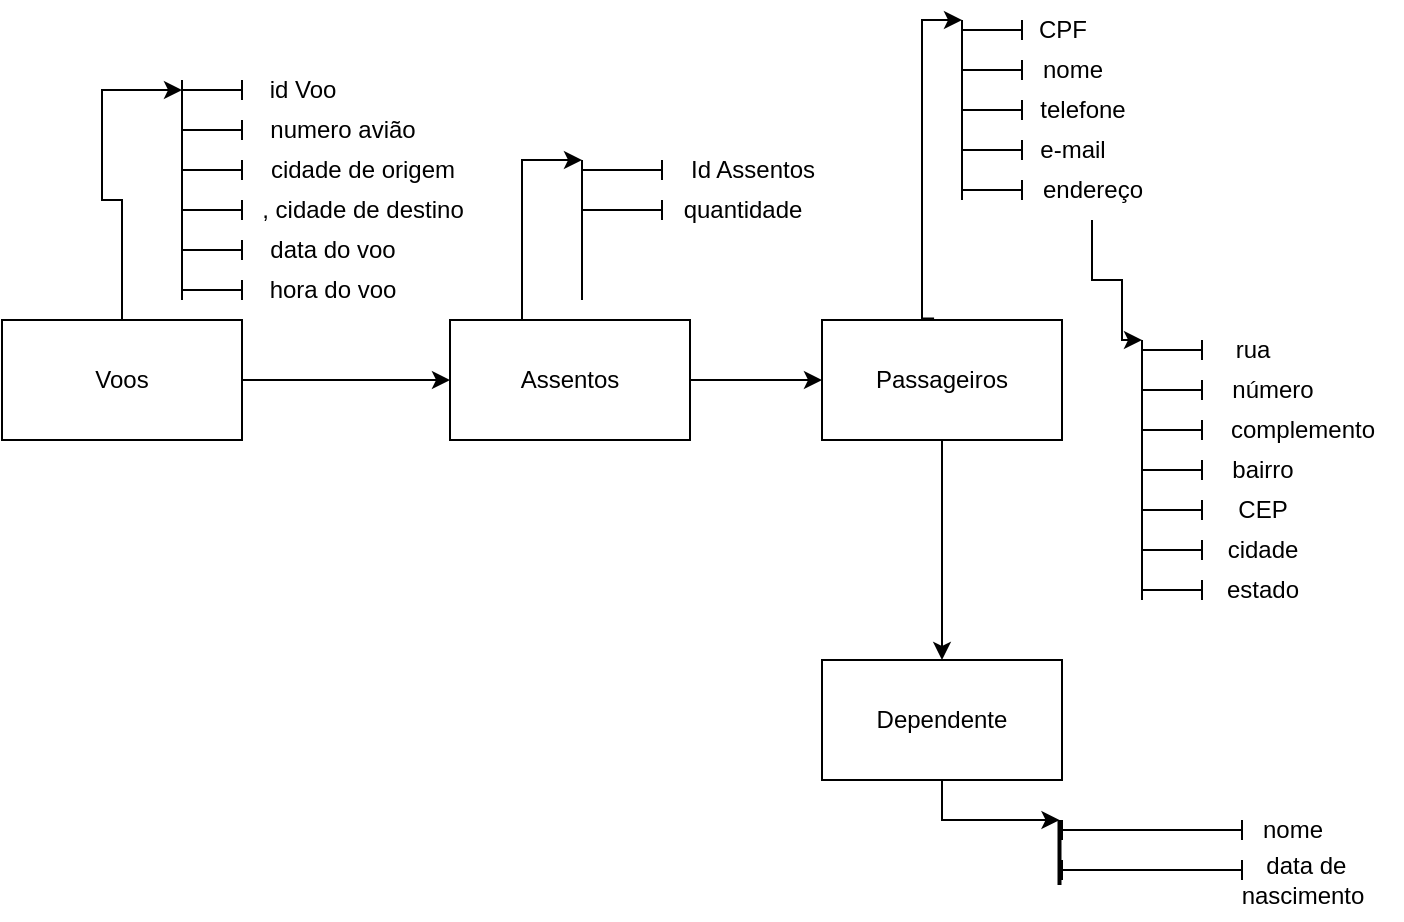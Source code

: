 <mxfile version="22.0.6" type="github">
  <diagram name="Página-1" id="15mKUYAxCKkHnkBByT2d">
    <mxGraphModel dx="1173" dy="637" grid="1" gridSize="10" guides="1" tooltips="1" connect="1" arrows="1" fold="1" page="1" pageScale="1" pageWidth="827" pageHeight="1169" math="0" shadow="0">
      <root>
        <mxCell id="0" />
        <mxCell id="1" parent="0" />
        <mxCell id="22cl1ku2muQqWQ5JsjKB-14" style="edgeStyle=orthogonalEdgeStyle;rounded=0;orthogonalLoop=1;jettySize=auto;html=1;exitX=0.5;exitY=0;exitDx=0;exitDy=0;entryX=0;entryY=0.5;entryDx=0;entryDy=0;entryPerimeter=0;" edge="1" parent="1" source="22cl1ku2muQqWQ5JsjKB-1" target="22cl1ku2muQqWQ5JsjKB-13">
          <mxGeometry relative="1" as="geometry">
            <mxPoint x="130" y="40" as="targetPoint" />
            <Array as="points">
              <mxPoint x="130" y="100" />
              <mxPoint x="120" y="100" />
              <mxPoint x="120" y="45" />
            </Array>
          </mxGeometry>
        </mxCell>
        <mxCell id="22cl1ku2muQqWQ5JsjKB-37" style="edgeStyle=orthogonalEdgeStyle;rounded=0;orthogonalLoop=1;jettySize=auto;html=1;entryX=0;entryY=0.5;entryDx=0;entryDy=0;" edge="1" parent="1" source="22cl1ku2muQqWQ5JsjKB-1" target="22cl1ku2muQqWQ5JsjKB-33">
          <mxGeometry relative="1" as="geometry" />
        </mxCell>
        <mxCell id="22cl1ku2muQqWQ5JsjKB-1" value="Voos" style="rounded=0;whiteSpace=wrap;html=1;" vertex="1" parent="1">
          <mxGeometry x="70" y="160" width="120" height="60" as="geometry" />
        </mxCell>
        <mxCell id="22cl1ku2muQqWQ5JsjKB-9" style="edgeStyle=orthogonalEdgeStyle;rounded=0;orthogonalLoop=1;jettySize=auto;html=1;" edge="1" parent="1" source="22cl1ku2muQqWQ5JsjKB-3">
          <mxGeometry relative="1" as="geometry">
            <mxPoint x="540" y="330" as="targetPoint" />
          </mxGeometry>
        </mxCell>
        <mxCell id="22cl1ku2muQqWQ5JsjKB-50" style="edgeStyle=orthogonalEdgeStyle;rounded=0;orthogonalLoop=1;jettySize=auto;html=1;exitX=0.467;exitY=-0.013;exitDx=0;exitDy=0;exitPerimeter=0;entryX=0;entryY=0;entryDx=0;entryDy=0;entryPerimeter=0;" edge="1" parent="1" source="22cl1ku2muQqWQ5JsjKB-3" target="22cl1ku2muQqWQ5JsjKB-57">
          <mxGeometry relative="1" as="geometry">
            <mxPoint x="540" y="10" as="targetPoint" />
            <mxPoint x="660.029" y="130" as="sourcePoint" />
            <Array as="points">
              <mxPoint x="530" y="159" />
              <mxPoint x="530" y="10" />
            </Array>
          </mxGeometry>
        </mxCell>
        <mxCell id="22cl1ku2muQqWQ5JsjKB-3" value="Passageiros" style="rounded=0;whiteSpace=wrap;html=1;" vertex="1" parent="1">
          <mxGeometry x="480" y="160" width="120" height="60" as="geometry" />
        </mxCell>
        <mxCell id="22cl1ku2muQqWQ5JsjKB-98" style="edgeStyle=orthogonalEdgeStyle;rounded=0;orthogonalLoop=1;jettySize=auto;html=1;" edge="1" parent="1" source="22cl1ku2muQqWQ5JsjKB-6" target="22cl1ku2muQqWQ5JsjKB-99">
          <mxGeometry relative="1" as="geometry">
            <mxPoint x="650" y="360" as="targetPoint" />
          </mxGeometry>
        </mxCell>
        <mxCell id="22cl1ku2muQqWQ5JsjKB-6" value="Dependente" style="rounded=0;whiteSpace=wrap;html=1;" vertex="1" parent="1">
          <mxGeometry x="480" y="330" width="120" height="60" as="geometry" />
        </mxCell>
        <mxCell id="22cl1ku2muQqWQ5JsjKB-11" value="" style="endArrow=none;html=1;rounded=0;" edge="1" parent="1">
          <mxGeometry width="50" height="50" relative="1" as="geometry">
            <mxPoint x="160" y="120" as="sourcePoint" />
            <mxPoint x="160" y="40" as="targetPoint" />
            <Array as="points">
              <mxPoint x="160" y="150" />
              <mxPoint x="160" y="120" />
            </Array>
          </mxGeometry>
        </mxCell>
        <mxCell id="22cl1ku2muQqWQ5JsjKB-13" value="" style="shape=crossbar;whiteSpace=wrap;html=1;rounded=1;" vertex="1" parent="1">
          <mxGeometry x="160" y="40" width="30" height="10" as="geometry" />
        </mxCell>
        <mxCell id="22cl1ku2muQqWQ5JsjKB-21" value="id Voo" style="text;html=1;align=center;verticalAlign=middle;resizable=0;points=[];autosize=1;strokeColor=none;fillColor=none;" vertex="1" parent="1">
          <mxGeometry x="190" y="30" width="60" height="30" as="geometry" />
        </mxCell>
        <mxCell id="22cl1ku2muQqWQ5JsjKB-22" value="numero avião" style="text;html=1;align=center;verticalAlign=middle;resizable=0;points=[];autosize=1;strokeColor=none;fillColor=none;" vertex="1" parent="1">
          <mxGeometry x="190" y="50" width="100" height="30" as="geometry" />
        </mxCell>
        <mxCell id="22cl1ku2muQqWQ5JsjKB-23" value="" style="shape=crossbar;whiteSpace=wrap;html=1;rounded=1;" vertex="1" parent="1">
          <mxGeometry x="160" y="60" width="30" height="10" as="geometry" />
        </mxCell>
        <mxCell id="22cl1ku2muQqWQ5JsjKB-24" value="cidade de origem" style="text;html=1;align=center;verticalAlign=middle;resizable=0;points=[];autosize=1;strokeColor=none;fillColor=none;" vertex="1" parent="1">
          <mxGeometry x="190" y="70" width="120" height="30" as="geometry" />
        </mxCell>
        <mxCell id="22cl1ku2muQqWQ5JsjKB-25" value="" style="shape=crossbar;whiteSpace=wrap;html=1;rounded=1;" vertex="1" parent="1">
          <mxGeometry x="160" y="80" width="30" height="10" as="geometry" />
        </mxCell>
        <mxCell id="22cl1ku2muQqWQ5JsjKB-26" value="" style="shape=crossbar;whiteSpace=wrap;html=1;rounded=1;" vertex="1" parent="1">
          <mxGeometry x="160" y="100" width="30" height="10" as="geometry" />
        </mxCell>
        <mxCell id="22cl1ku2muQqWQ5JsjKB-27" value=", cidade de destino" style="text;html=1;align=center;verticalAlign=middle;resizable=0;points=[];autosize=1;strokeColor=none;fillColor=none;" vertex="1" parent="1">
          <mxGeometry x="190" y="90" width="120" height="30" as="geometry" />
        </mxCell>
        <mxCell id="22cl1ku2muQqWQ5JsjKB-28" value="" style="shape=crossbar;whiteSpace=wrap;html=1;rounded=1;" vertex="1" parent="1">
          <mxGeometry x="160" y="120" width="30" height="10" as="geometry" />
        </mxCell>
        <mxCell id="22cl1ku2muQqWQ5JsjKB-29" value="data do voo " style="text;html=1;align=center;verticalAlign=middle;resizable=0;points=[];autosize=1;strokeColor=none;fillColor=none;" vertex="1" parent="1">
          <mxGeometry x="190" y="110" width="90" height="30" as="geometry" />
        </mxCell>
        <mxCell id="22cl1ku2muQqWQ5JsjKB-31" value="" style="shape=crossbar;whiteSpace=wrap;html=1;rounded=1;" vertex="1" parent="1">
          <mxGeometry x="160" y="140" width="30" height="10" as="geometry" />
        </mxCell>
        <mxCell id="22cl1ku2muQqWQ5JsjKB-32" value="hora do voo " style="text;html=1;align=center;verticalAlign=middle;resizable=0;points=[];autosize=1;strokeColor=none;fillColor=none;" vertex="1" parent="1">
          <mxGeometry x="190" y="130" width="90" height="30" as="geometry" />
        </mxCell>
        <mxCell id="22cl1ku2muQqWQ5JsjKB-36" style="edgeStyle=orthogonalEdgeStyle;rounded=0;orthogonalLoop=1;jettySize=auto;html=1;entryX=0;entryY=0.5;entryDx=0;entryDy=0;" edge="1" parent="1" source="22cl1ku2muQqWQ5JsjKB-33" target="22cl1ku2muQqWQ5JsjKB-3">
          <mxGeometry relative="1" as="geometry" />
        </mxCell>
        <mxCell id="22cl1ku2muQqWQ5JsjKB-39" style="edgeStyle=orthogonalEdgeStyle;rounded=0;orthogonalLoop=1;jettySize=auto;html=1;" edge="1" parent="1">
          <mxGeometry relative="1" as="geometry">
            <mxPoint x="360" y="80" as="targetPoint" />
            <mxPoint x="330.0" y="160" as="sourcePoint" />
            <Array as="points">
              <mxPoint x="330" y="80" />
            </Array>
          </mxGeometry>
        </mxCell>
        <mxCell id="22cl1ku2muQqWQ5JsjKB-33" value="Assentos" style="rounded=0;whiteSpace=wrap;html=1;" vertex="1" parent="1">
          <mxGeometry x="294" y="160" width="120" height="60" as="geometry" />
        </mxCell>
        <mxCell id="22cl1ku2muQqWQ5JsjKB-38" value="" style="endArrow=none;html=1;rounded=0;" edge="1" parent="1">
          <mxGeometry width="50" height="50" relative="1" as="geometry">
            <mxPoint x="360" y="150" as="sourcePoint" />
            <mxPoint x="360" y="80" as="targetPoint" />
            <Array as="points" />
          </mxGeometry>
        </mxCell>
        <mxCell id="22cl1ku2muQqWQ5JsjKB-41" value="" style="shape=crossbar;whiteSpace=wrap;html=1;rounded=1;strokeWidth=1;perimeterSpacing=0;gradientColor=none;" vertex="1" parent="1">
          <mxGeometry x="360" y="80" width="40" height="10" as="geometry" />
        </mxCell>
        <mxCell id="22cl1ku2muQqWQ5JsjKB-46" value="Id Assentos" style="text;html=1;align=center;verticalAlign=middle;resizable=0;points=[];autosize=1;strokeColor=none;fillColor=none;" vertex="1" parent="1">
          <mxGeometry x="400" y="70" width="90" height="30" as="geometry" />
        </mxCell>
        <mxCell id="22cl1ku2muQqWQ5JsjKB-47" value="" style="shape=crossbar;whiteSpace=wrap;html=1;rounded=1;" vertex="1" parent="1">
          <mxGeometry x="360" y="100" width="40" height="10" as="geometry" />
        </mxCell>
        <mxCell id="22cl1ku2muQqWQ5JsjKB-48" value="quantidade" style="text;html=1;align=center;verticalAlign=middle;resizable=0;points=[];autosize=1;strokeColor=none;fillColor=none;" vertex="1" parent="1">
          <mxGeometry x="400" y="90" width="80" height="30" as="geometry" />
        </mxCell>
        <mxCell id="22cl1ku2muQqWQ5JsjKB-55" value="" style="shape=crossbar;whiteSpace=wrap;html=1;rounded=1;" vertex="1" parent="1">
          <mxGeometry x="550" y="30" width="30" height="10" as="geometry" />
        </mxCell>
        <mxCell id="22cl1ku2muQqWQ5JsjKB-56" value="" style="endArrow=none;html=1;rounded=0;" edge="1" parent="1">
          <mxGeometry width="50" height="50" relative="1" as="geometry">
            <mxPoint x="550" y="100" as="sourcePoint" />
            <mxPoint x="550" y="10" as="targetPoint" />
            <Array as="points" />
          </mxGeometry>
        </mxCell>
        <mxCell id="22cl1ku2muQqWQ5JsjKB-57" value="" style="shape=crossbar;whiteSpace=wrap;html=1;rounded=1;strokeWidth=1;perimeterSpacing=0;gradientColor=none;" vertex="1" parent="1">
          <mxGeometry x="550" y="10" width="30" height="10" as="geometry" />
        </mxCell>
        <mxCell id="22cl1ku2muQqWQ5JsjKB-62" value="" style="shape=crossbar;whiteSpace=wrap;html=1;rounded=1;strokeWidth=1;perimeterSpacing=0;gradientColor=none;" vertex="1" parent="1">
          <mxGeometry x="550" y="50" width="30" height="10" as="geometry" />
        </mxCell>
        <mxCell id="22cl1ku2muQqWQ5JsjKB-63" value="" style="shape=crossbar;whiteSpace=wrap;html=1;rounded=1;" vertex="1" parent="1">
          <mxGeometry x="550" y="70" width="30" height="10" as="geometry" />
        </mxCell>
        <mxCell id="22cl1ku2muQqWQ5JsjKB-64" value="" style="shape=crossbar;whiteSpace=wrap;html=1;rounded=1;strokeWidth=1;perimeterSpacing=0;gradientColor=none;" vertex="1" parent="1">
          <mxGeometry x="550" y="90" width="30" height="10" as="geometry" />
        </mxCell>
        <mxCell id="22cl1ku2muQqWQ5JsjKB-68" value="CPF" style="text;html=1;align=center;verticalAlign=middle;resizable=0;points=[];autosize=1;strokeColor=none;fillColor=none;" vertex="1" parent="1">
          <mxGeometry x="575" width="50" height="30" as="geometry" />
        </mxCell>
        <mxCell id="22cl1ku2muQqWQ5JsjKB-69" value="nome" style="text;html=1;align=center;verticalAlign=middle;resizable=0;points=[];autosize=1;strokeColor=none;fillColor=none;" vertex="1" parent="1">
          <mxGeometry x="580" y="20" width="50" height="30" as="geometry" />
        </mxCell>
        <mxCell id="22cl1ku2muQqWQ5JsjKB-70" value="telefone" style="text;html=1;align=center;verticalAlign=middle;resizable=0;points=[];autosize=1;strokeColor=none;fillColor=none;" vertex="1" parent="1">
          <mxGeometry x="575" y="40" width="70" height="30" as="geometry" />
        </mxCell>
        <mxCell id="22cl1ku2muQqWQ5JsjKB-71" value="e-mail" style="text;html=1;align=center;verticalAlign=middle;resizable=0;points=[];autosize=1;strokeColor=none;fillColor=none;" vertex="1" parent="1">
          <mxGeometry x="575" y="60" width="60" height="30" as="geometry" />
        </mxCell>
        <mxCell id="22cl1ku2muQqWQ5JsjKB-84" style="edgeStyle=orthogonalEdgeStyle;rounded=0;orthogonalLoop=1;jettySize=auto;html=1;" edge="1" parent="1" source="22cl1ku2muQqWQ5JsjKB-73">
          <mxGeometry relative="1" as="geometry">
            <mxPoint x="640" y="170.0" as="targetPoint" />
            <Array as="points">
              <mxPoint x="615" y="140" />
              <mxPoint x="630" y="140" />
              <mxPoint x="630" y="170" />
            </Array>
          </mxGeometry>
        </mxCell>
        <mxCell id="22cl1ku2muQqWQ5JsjKB-73" value="endereço" style="text;html=1;align=center;verticalAlign=middle;resizable=0;points=[];autosize=1;strokeColor=none;fillColor=none;" vertex="1" parent="1">
          <mxGeometry x="580" y="80" width="70" height="30" as="geometry" />
        </mxCell>
        <mxCell id="22cl1ku2muQqWQ5JsjKB-77" value="" style="shape=crossbar;whiteSpace=wrap;html=1;rounded=1;strokeWidth=1;perimeterSpacing=0;gradientColor=none;" vertex="1" parent="1">
          <mxGeometry x="640" y="170" width="30" height="10" as="geometry" />
        </mxCell>
        <mxCell id="22cl1ku2muQqWQ5JsjKB-78" value="" style="shape=crossbar;whiteSpace=wrap;html=1;rounded=1;" vertex="1" parent="1">
          <mxGeometry x="640" y="190" width="30" height="10" as="geometry" />
        </mxCell>
        <mxCell id="22cl1ku2muQqWQ5JsjKB-79" value="" style="shape=crossbar;whiteSpace=wrap;html=1;rounded=1;strokeWidth=1;perimeterSpacing=0;gradientColor=none;" vertex="1" parent="1">
          <mxGeometry x="640" y="210" width="30" height="10" as="geometry" />
        </mxCell>
        <mxCell id="22cl1ku2muQqWQ5JsjKB-80" value="" style="shape=crossbar;whiteSpace=wrap;html=1;rounded=1;" vertex="1" parent="1">
          <mxGeometry x="640" y="230" width="30" height="10" as="geometry" />
        </mxCell>
        <mxCell id="22cl1ku2muQqWQ5JsjKB-81" value="" style="endArrow=none;html=1;rounded=0;" edge="1" parent="1">
          <mxGeometry width="50" height="50" relative="1" as="geometry">
            <mxPoint x="640" y="290" as="sourcePoint" />
            <mxPoint x="640" y="170" as="targetPoint" />
            <Array as="points" />
          </mxGeometry>
        </mxCell>
        <mxCell id="22cl1ku2muQqWQ5JsjKB-85" value="rua" style="text;html=1;align=center;verticalAlign=middle;resizable=0;points=[];autosize=1;strokeColor=none;fillColor=none;" vertex="1" parent="1">
          <mxGeometry x="675" y="160" width="40" height="30" as="geometry" />
        </mxCell>
        <mxCell id="22cl1ku2muQqWQ5JsjKB-88" value="complemento" style="text;html=1;align=center;verticalAlign=middle;resizable=0;points=[];autosize=1;strokeColor=none;fillColor=none;" vertex="1" parent="1">
          <mxGeometry x="670" y="200" width="100" height="30" as="geometry" />
        </mxCell>
        <mxCell id="22cl1ku2muQqWQ5JsjKB-89" value="número" style="text;html=1;align=center;verticalAlign=middle;resizable=0;points=[];autosize=1;strokeColor=none;fillColor=none;" vertex="1" parent="1">
          <mxGeometry x="675" y="180" width="60" height="30" as="geometry" />
        </mxCell>
        <mxCell id="22cl1ku2muQqWQ5JsjKB-90" value="CEP" style="text;html=1;align=center;verticalAlign=middle;resizable=0;points=[];autosize=1;strokeColor=none;fillColor=none;" vertex="1" parent="1">
          <mxGeometry x="675" y="240" width="50" height="30" as="geometry" />
        </mxCell>
        <mxCell id="22cl1ku2muQqWQ5JsjKB-91" value="bairro" style="text;html=1;align=center;verticalAlign=middle;resizable=0;points=[];autosize=1;strokeColor=none;fillColor=none;" vertex="1" parent="1">
          <mxGeometry x="675" y="220" width="50" height="30" as="geometry" />
        </mxCell>
        <mxCell id="22cl1ku2muQqWQ5JsjKB-92" value="" style="shape=crossbar;whiteSpace=wrap;html=1;rounded=1;" vertex="1" parent="1">
          <mxGeometry x="640" y="250" width="30" height="10" as="geometry" />
        </mxCell>
        <mxCell id="22cl1ku2muQqWQ5JsjKB-94" value="" style="shape=crossbar;whiteSpace=wrap;html=1;rounded=1;" vertex="1" parent="1">
          <mxGeometry x="640" y="270" width="30" height="10" as="geometry" />
        </mxCell>
        <mxCell id="22cl1ku2muQqWQ5JsjKB-95" value="" style="shape=crossbar;whiteSpace=wrap;html=1;rounded=1;" vertex="1" parent="1">
          <mxGeometry x="640" y="290" width="30" height="10" as="geometry" />
        </mxCell>
        <mxCell id="22cl1ku2muQqWQ5JsjKB-96" value="cidade" style="text;html=1;align=center;verticalAlign=middle;resizable=0;points=[];autosize=1;strokeColor=none;fillColor=none;" vertex="1" parent="1">
          <mxGeometry x="670" y="260" width="60" height="30" as="geometry" />
        </mxCell>
        <mxCell id="22cl1ku2muQqWQ5JsjKB-97" value="estado" style="text;html=1;align=center;verticalAlign=middle;resizable=0;points=[];autosize=1;strokeColor=none;fillColor=none;" vertex="1" parent="1">
          <mxGeometry x="670" y="280" width="60" height="30" as="geometry" />
        </mxCell>
        <mxCell id="22cl1ku2muQqWQ5JsjKB-99" value="" style="line;strokeWidth=2;html=1;rotation=90;" vertex="1" parent="1">
          <mxGeometry x="582.5" y="422.5" width="32.5" height="7.5" as="geometry" />
        </mxCell>
        <mxCell id="22cl1ku2muQqWQ5JsjKB-100" value="" style="shape=crossbar;whiteSpace=wrap;html=1;rounded=1;" vertex="1" parent="1">
          <mxGeometry x="600" y="430" width="90" height="10" as="geometry" />
        </mxCell>
        <mxCell id="22cl1ku2muQqWQ5JsjKB-101" value="" style="shape=crossbar;whiteSpace=wrap;html=1;rounded=1;" vertex="1" parent="1">
          <mxGeometry x="600" y="410" width="90" height="10" as="geometry" />
        </mxCell>
        <mxCell id="22cl1ku2muQqWQ5JsjKB-104" value="nome" style="text;html=1;align=center;verticalAlign=middle;resizable=0;points=[];autosize=1;strokeColor=none;fillColor=none;" vertex="1" parent="1">
          <mxGeometry x="690" y="400" width="50" height="30" as="geometry" />
        </mxCell>
        <mxCell id="22cl1ku2muQqWQ5JsjKB-105" value="&amp;nbsp;data de&lt;br&gt;nascimento" style="text;html=1;align=center;verticalAlign=middle;resizable=0;points=[];autosize=1;strokeColor=none;fillColor=none;" vertex="1" parent="1">
          <mxGeometry x="680" y="420" width="80" height="40" as="geometry" />
        </mxCell>
      </root>
    </mxGraphModel>
  </diagram>
</mxfile>
